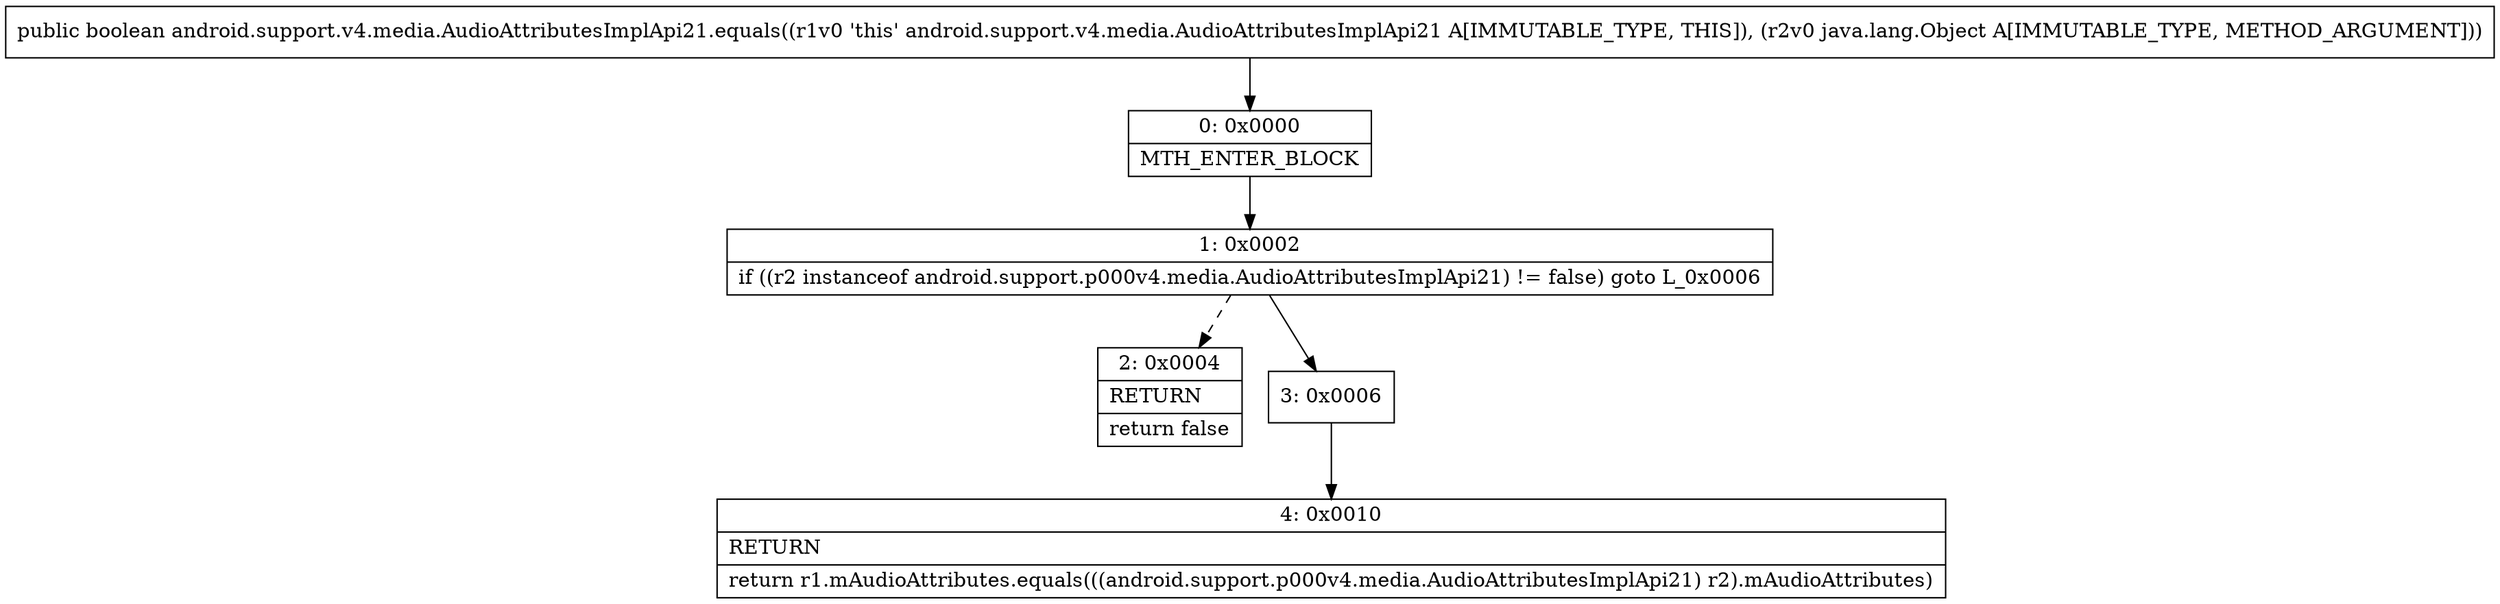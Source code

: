 digraph "CFG forandroid.support.v4.media.AudioAttributesImplApi21.equals(Ljava\/lang\/Object;)Z" {
Node_0 [shape=record,label="{0\:\ 0x0000|MTH_ENTER_BLOCK\l}"];
Node_1 [shape=record,label="{1\:\ 0x0002|if ((r2 instanceof android.support.p000v4.media.AudioAttributesImplApi21) != false) goto L_0x0006\l}"];
Node_2 [shape=record,label="{2\:\ 0x0004|RETURN\l|return false\l}"];
Node_3 [shape=record,label="{3\:\ 0x0006}"];
Node_4 [shape=record,label="{4\:\ 0x0010|RETURN\l|return r1.mAudioAttributes.equals(((android.support.p000v4.media.AudioAttributesImplApi21) r2).mAudioAttributes)\l}"];
MethodNode[shape=record,label="{public boolean android.support.v4.media.AudioAttributesImplApi21.equals((r1v0 'this' android.support.v4.media.AudioAttributesImplApi21 A[IMMUTABLE_TYPE, THIS]), (r2v0 java.lang.Object A[IMMUTABLE_TYPE, METHOD_ARGUMENT])) }"];
MethodNode -> Node_0;
Node_0 -> Node_1;
Node_1 -> Node_2[style=dashed];
Node_1 -> Node_3;
Node_3 -> Node_4;
}

